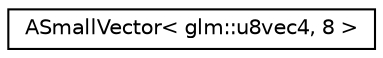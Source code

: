 digraph "Graphical Class Hierarchy"
{
 // LATEX_PDF_SIZE
  edge [fontname="Helvetica",fontsize="10",labelfontname="Helvetica",labelfontsize="10"];
  node [fontname="Helvetica",fontsize="10",shape=record];
  rankdir="LR";
  Node0 [label="ASmallVector\< glm::u8vec4, 8 \>",height=0.2,width=0.4,color="black", fillcolor="white", style="filled",URL="$classASmallVector.html",tooltip=" "];
}
